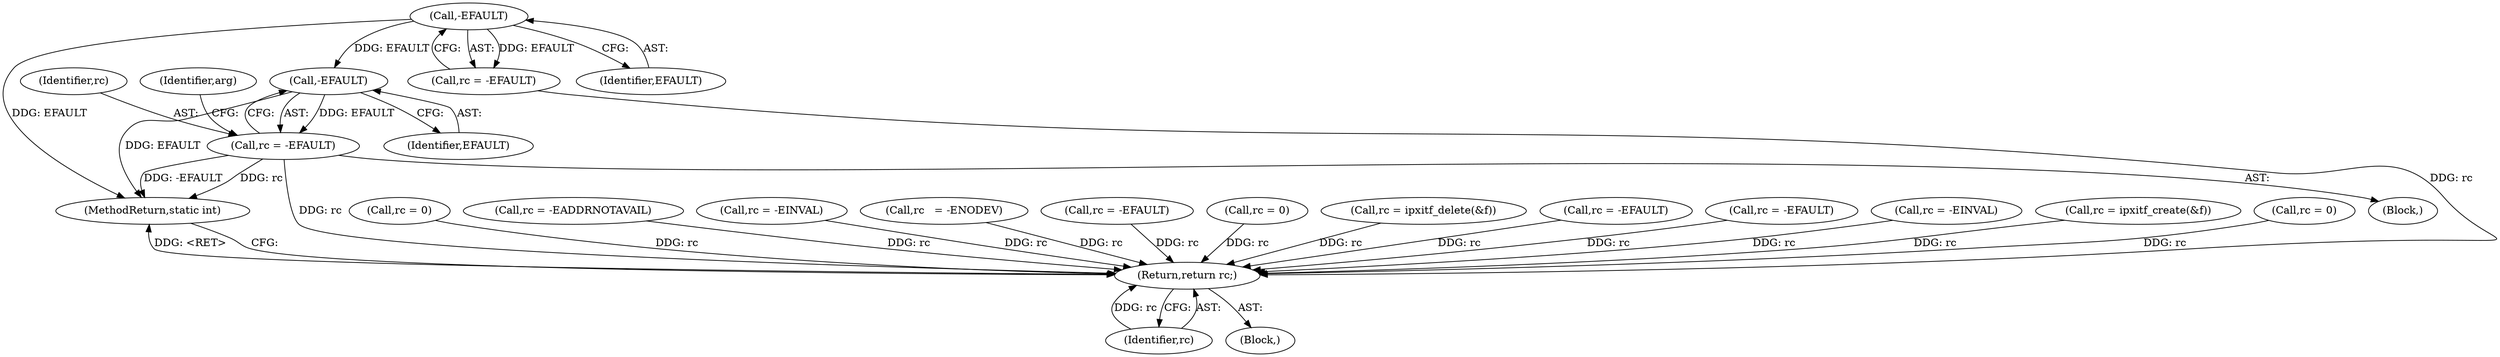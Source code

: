 digraph "1_linux_ee0d8d8482345ff97a75a7d747efc309f13b0d80@del" {
"1000289" [label="(Call,-EFAULT)"];
"1000214" [label="(Call,-EFAULT)"];
"1000287" [label="(Call,rc = -EFAULT)"];
"1000342" [label="(Return,return rc;)"];
"1000288" [label="(Identifier,rc)"];
"1000336" [label="(Call,rc = 0)"];
"1000214" [label="(Call,-EFAULT)"];
"1000256" [label="(Call,rc = -EADDRNOTAVAIL)"];
"1000293" [label="(Identifier,arg)"];
"1000138" [label="(Call,rc = -EINVAL)"];
"1000290" [label="(Identifier,EFAULT)"];
"1000240" [label="(Call,rc   = -ENODEV)"];
"1000208" [label="(Block,)"];
"1000342" [label="(Return,return rc;)"];
"1000343" [label="(Identifier,rc)"];
"1000287" [label="(Call,rc = -EFAULT)"];
"1000306" [label="(Call,rc = -EFAULT)"];
"1000317" [label="(Call,rc = 0)"];
"1000195" [label="(Call,rc = ipxitf_delete(&f))"];
"1000118" [label="(Call,rc = -EFAULT)"];
"1000325" [label="(Call,rc = -EFAULT)"];
"1000215" [label="(Identifier,EFAULT)"];
"1000105" [label="(Call,rc = -EINVAL)"];
"1000201" [label="(Call,rc = ipxitf_create(&f))"];
"1000344" [label="(MethodReturn,static int)"];
"1000301" [label="(Call,rc = 0)"];
"1000289" [label="(Call,-EFAULT)"];
"1000103" [label="(Block,)"];
"1000212" [label="(Call,rc = -EFAULT)"];
"1000289" -> "1000287"  [label="AST: "];
"1000289" -> "1000290"  [label="CFG: "];
"1000290" -> "1000289"  [label="AST: "];
"1000287" -> "1000289"  [label="CFG: "];
"1000289" -> "1000344"  [label="DDG: EFAULT"];
"1000289" -> "1000287"  [label="DDG: EFAULT"];
"1000214" -> "1000289"  [label="DDG: EFAULT"];
"1000214" -> "1000212"  [label="AST: "];
"1000214" -> "1000215"  [label="CFG: "];
"1000215" -> "1000214"  [label="AST: "];
"1000212" -> "1000214"  [label="CFG: "];
"1000214" -> "1000344"  [label="DDG: EFAULT"];
"1000214" -> "1000212"  [label="DDG: EFAULT"];
"1000287" -> "1000208"  [label="AST: "];
"1000288" -> "1000287"  [label="AST: "];
"1000293" -> "1000287"  [label="CFG: "];
"1000287" -> "1000344"  [label="DDG: -EFAULT"];
"1000287" -> "1000344"  [label="DDG: rc"];
"1000287" -> "1000342"  [label="DDG: rc"];
"1000342" -> "1000103"  [label="AST: "];
"1000342" -> "1000343"  [label="CFG: "];
"1000343" -> "1000342"  [label="AST: "];
"1000344" -> "1000342"  [label="CFG: "];
"1000342" -> "1000344"  [label="DDG: <RET>"];
"1000343" -> "1000342"  [label="DDG: rc"];
"1000325" -> "1000342"  [label="DDG: rc"];
"1000317" -> "1000342"  [label="DDG: rc"];
"1000301" -> "1000342"  [label="DDG: rc"];
"1000212" -> "1000342"  [label="DDG: rc"];
"1000256" -> "1000342"  [label="DDG: rc"];
"1000118" -> "1000342"  [label="DDG: rc"];
"1000336" -> "1000342"  [label="DDG: rc"];
"1000105" -> "1000342"  [label="DDG: rc"];
"1000201" -> "1000342"  [label="DDG: rc"];
"1000306" -> "1000342"  [label="DDG: rc"];
"1000138" -> "1000342"  [label="DDG: rc"];
"1000195" -> "1000342"  [label="DDG: rc"];
"1000240" -> "1000342"  [label="DDG: rc"];
}
